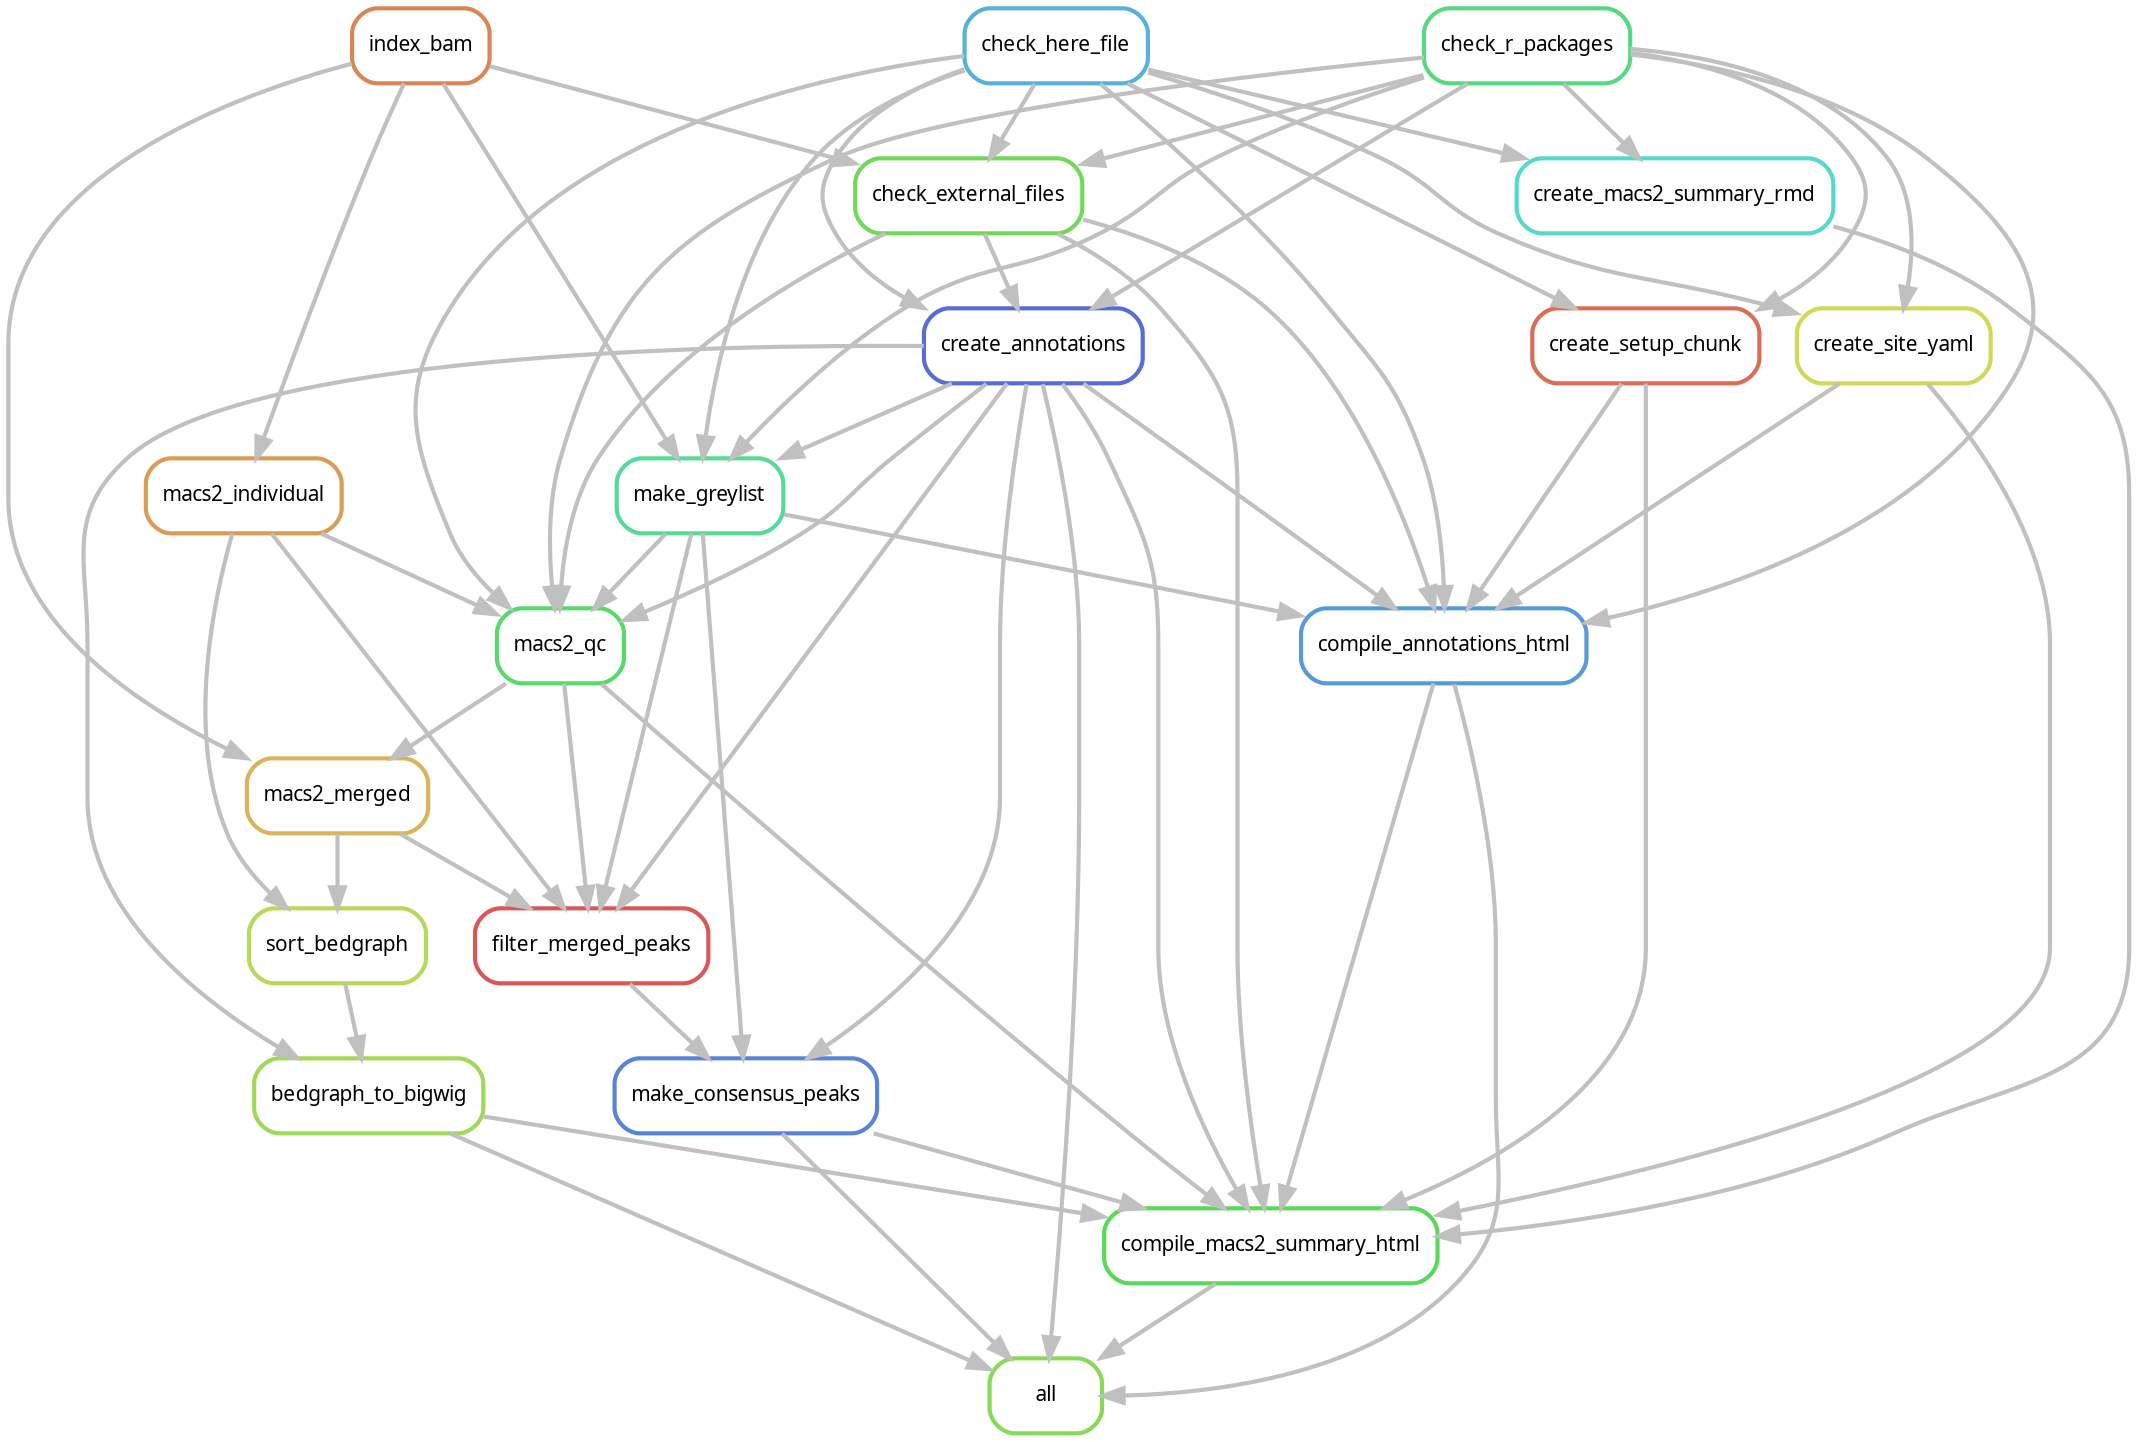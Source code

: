 digraph snakemake_dag {
    graph[bgcolor=white, margin=0];
    node[shape=box, style=rounded, fontname=sans,                 fontsize=10, penwidth=2];
    edge[penwidth=2, color=grey];
	0[label = "all", color = "0.27 0.6 0.85", style="rounded"];
	1[label = "compile_annotations_html", color = "0.58 0.6 0.85", style="rounded"];
	2[label = "check_here_file", color = "0.55 0.6 0.85", style="rounded"];
	3[label = "check_r_packages", color = "0.39 0.6 0.85", style="rounded"];
	4[label = "check_external_files", color = "0.30 0.6 0.85", style="rounded"];
	5[label = "index_bam", color = "0.06 0.6 0.85", style="rounded"];
	6[label = "make_greylist", color = "0.42 0.6 0.85", style="rounded"];
	7[label = "create_annotations", color = "0.64 0.6 0.85", style="rounded"];
	8[label = "create_setup_chunk", color = "0.03 0.6 0.85", style="rounded"];
	9[label = "create_site_yaml", color = "0.18 0.6 0.85", style="rounded"];
	10[label = "compile_macs2_summary_html", color = "0.33 0.6 0.85", style="rounded"];
	11[label = "bedgraph_to_bigwig", color = "0.24 0.6 0.85", style="rounded"];
	12[label = "sort_bedgraph", color = "0.21 0.6 0.85", style="rounded"];
	13[label = "macs2_merged", color = "0.12 0.6 0.85", style="rounded"];
	14[label = "macs2_qc", color = "0.36 0.6 0.85", style="rounded"];
	15[label = "macs2_individual", color = "0.09 0.6 0.85", style="rounded"];
	16[label = "make_consensus_peaks", color = "0.61 0.6 0.85", style="rounded"];
	17[label = "filter_merged_peaks", color = "0.00 0.6 0.85", style="rounded"];
	18[label = "create_macs2_summary_rmd", color = "0.48 0.6 0.85", style="rounded"];
	1 -> 0
	11 -> 0
	10 -> 0
	16 -> 0
	7 -> 0
	6 -> 1
	2 -> 1
	9 -> 1
	8 -> 1
	4 -> 1
	3 -> 1
	7 -> 1
	5 -> 4
	3 -> 4
	2 -> 4
	5 -> 6
	3 -> 6
	7 -> 6
	2 -> 6
	4 -> 7
	3 -> 7
	2 -> 7
	3 -> 8
	2 -> 8
	3 -> 9
	2 -> 9
	9 -> 10
	1 -> 10
	11 -> 10
	8 -> 10
	18 -> 10
	4 -> 10
	14 -> 10
	16 -> 10
	7 -> 10
	12 -> 11
	7 -> 11
	13 -> 12
	15 -> 12
	5 -> 13
	14 -> 13
	6 -> 14
	2 -> 14
	4 -> 14
	15 -> 14
	3 -> 14
	7 -> 14
	5 -> 15
	6 -> 16
	17 -> 16
	7 -> 16
	6 -> 17
	13 -> 17
	14 -> 17
	15 -> 17
	7 -> 17
	3 -> 18
	2 -> 18
}            
